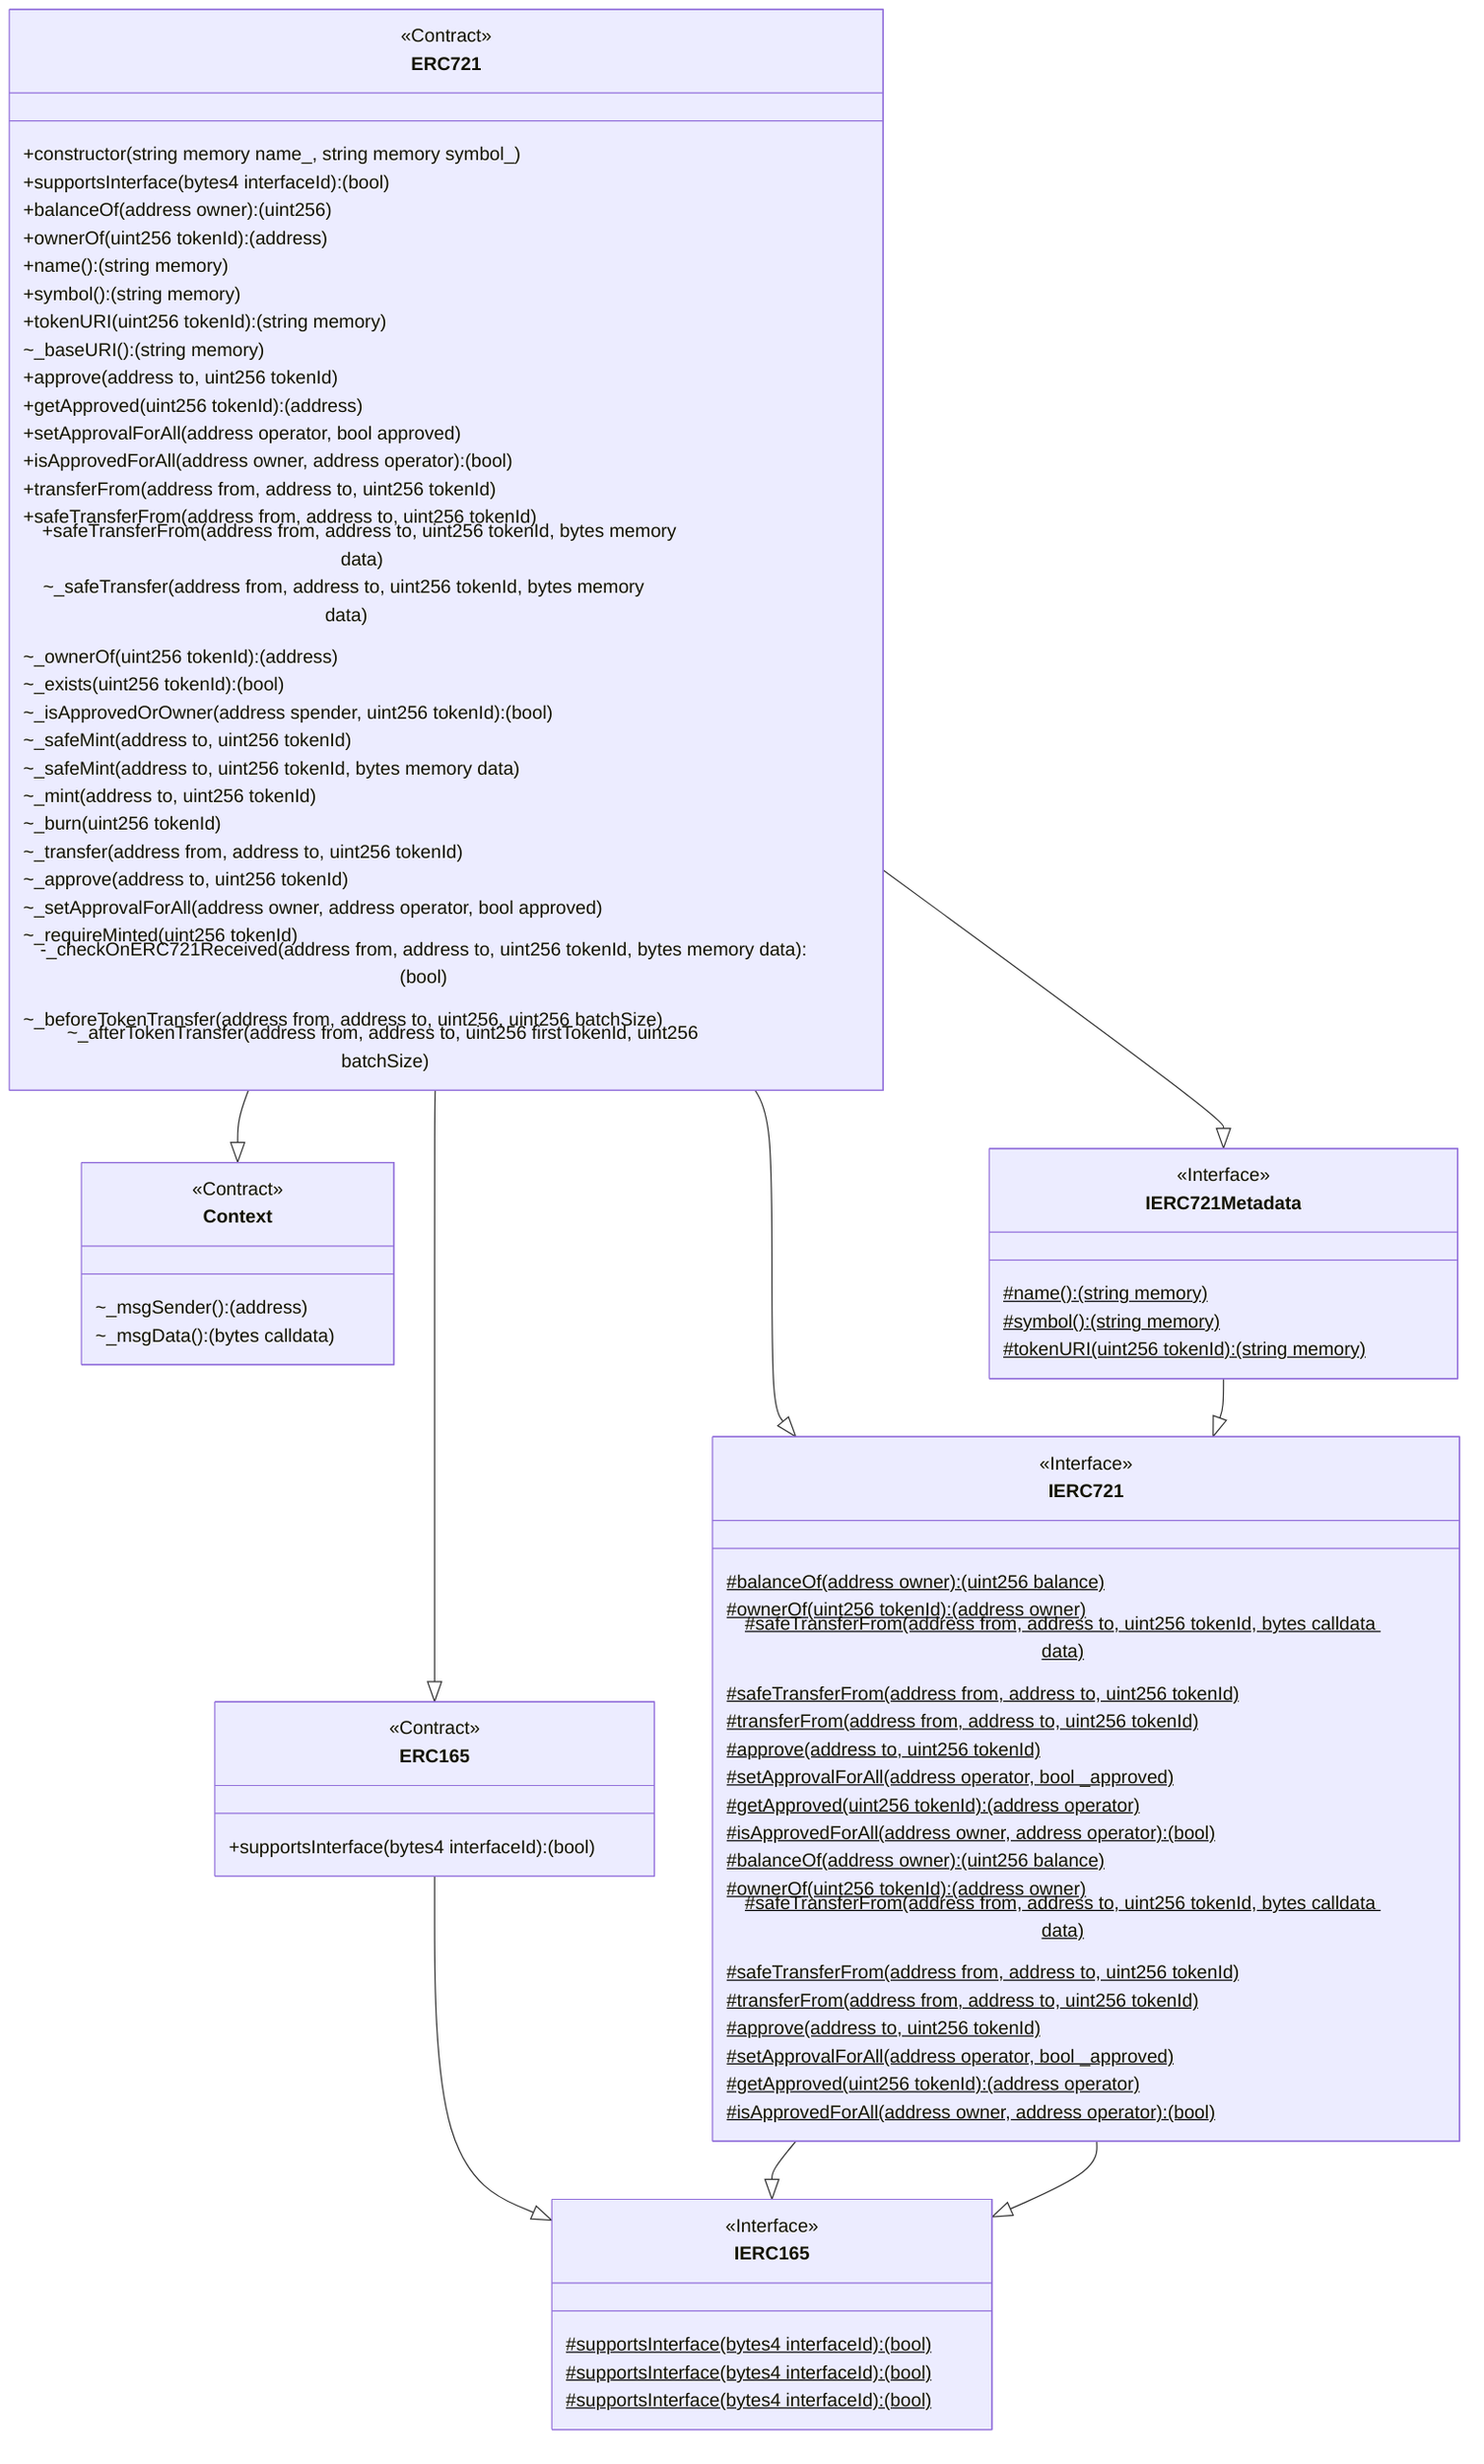 classDiagram
  %% 628:16327:0
  class ERC721 {
    <<Contract>>
    +constructor(string memory name_, string memory symbol_)
    +supportsInterface(bytes4 interfaceId): (bool)
    +balanceOf(address owner): (uint256)
    +ownerOf(uint256 tokenId): (address)
    +name(): (string memory)
    +symbol(): (string memory)
    +tokenURI(uint256 tokenId): (string memory)
    ~_baseURI(): (string memory)
    +approve(address to, uint256 tokenId)
    +getApproved(uint256 tokenId): (address)
    +setApprovalForAll(address operator, bool approved)
    +isApprovedForAll(address owner, address operator): (bool)
    +transferFrom(address from, address to, uint256 tokenId)
    +safeTransferFrom(address from, address to, uint256 tokenId)
    +safeTransferFrom(address from, address to, uint256 tokenId, bytes memory data)
    ~_safeTransfer(address from, address to, uint256 tokenId, bytes memory data)
    ~_ownerOf(uint256 tokenId): (address)
    ~_exists(uint256 tokenId): (bool)
    ~_isApprovedOrOwner(address spender, uint256 tokenId): (bool)
    ~_safeMint(address to, uint256 tokenId)
    ~_safeMint(address to, uint256 tokenId, bytes memory data)
    ~_mint(address to, uint256 tokenId)
    ~_burn(uint256 tokenId)
    ~_transfer(address from, address to, uint256 tokenId)
    ~_approve(address to, uint256 tokenId)
    ~_setApprovalForAll(address owner, address operator, bool approved)
    ~_requireMinted(uint256 tokenId)
    -_checkOnERC721Received(address from, address to, uint256 tokenId, bytes memory data): (bool)
    ~_beforeTokenTransfer(address from, address to, uint256, uint256 batchSize)
    ~_afterTokenTransfer(address from, address to, uint256 firstTokenId, uint256 batchSize)
  }
  
  ERC721 --|> Context
  
  %% 608:235:5
  class Context {
    <<Contract>>
    ~_msgSender(): (address)
    ~_msgData(): (bytes calldata)
  }
  
  ERC721 --|> ERC165
  
  %% 726:260:7
  class ERC165 {
    <<Contract>>
    +supportsInterface(bytes4 interfaceId): (bool)
  }
  
  ERC165 --|> IERC165
  
  %% 405:447:8
  class IERC165 {
    <<Interface>>
    #supportsInterface(bytes4 interfaceId): (bool)$
  }
  
  ERC721 --|> IERC721
  
  %% 250:4725:1
  class IERC721 {
    <<Interface>>
    #balanceOf(address owner): (uint256 balance)$
    #ownerOf(uint256 tokenId): (address owner)$
    #safeTransferFrom(address from, address to, uint256 tokenId, bytes calldata data)$
    #safeTransferFrom(address from, address to, uint256 tokenId)$
    #transferFrom(address from, address to, uint256 tokenId)$
    #approve(address to, uint256 tokenId)$
    #setApprovalForAll(address operator, bool _approved)$
    #getApproved(uint256 tokenId): (address operator)$
    #isApprovedForAll(address owner, address operator): (bool)$
  }
  
  IERC721 --|> IERC165
  
  %% 405:447:8
  class IERC165 {
    <<Interface>>
    #supportsInterface(bytes4 interfaceId): (bool)$
  }
  
  ERC721 --|> IERC721Metadata
  
  %% 297:463:3
  class IERC721Metadata {
    <<Interface>>
    #name(): (string memory)$
    #symbol(): (string memory)$
    #tokenURI(uint256 tokenId): (string memory)$
  }
  
  IERC721Metadata --|> IERC721
  
  %% 250:4725:1
  class IERC721 {
    <<Interface>>
    #balanceOf(address owner): (uint256 balance)$
    #ownerOf(uint256 tokenId): (address owner)$
    #safeTransferFrom(address from, address to, uint256 tokenId, bytes calldata data)$
    #safeTransferFrom(address from, address to, uint256 tokenId)$
    #transferFrom(address from, address to, uint256 tokenId)$
    #approve(address to, uint256 tokenId)$
    #setApprovalForAll(address operator, bool _approved)$
    #getApproved(uint256 tokenId): (address operator)$
    #isApprovedForAll(address owner, address operator): (bool)$
  }
  
  IERC721 --|> IERC165
  
  %% 405:447:8
  class IERC165 {
    <<Interface>>
    #supportsInterface(bytes4 interfaceId): (bool)$
  }